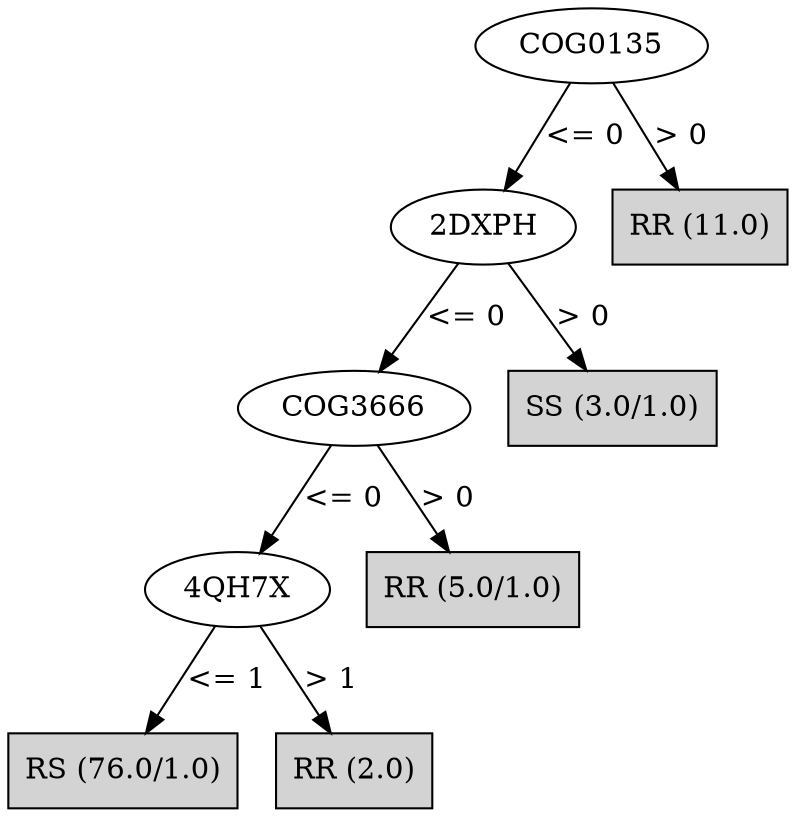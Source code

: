 digraph J48Tree {
N0 [label="COG0135" ]
N0->N1 [label="<= 0"]
N1 [label="2DXPH" ]
N1->N2 [label="<= 0"]
N2 [label="COG3666" ]
N2->N3 [label="<= 0"]
N3 [label="4QH7X" ]
N3->N4 [label="<= 1"]
N4 [label="RS (76.0/1.0)" shape=box style=filled ]
N3->N5 [label="> 1"]
N5 [label="RR (2.0)" shape=box style=filled ]
N2->N6 [label="> 0"]
N6 [label="RR (5.0/1.0)" shape=box style=filled ]
N1->N7 [label="> 0"]
N7 [label="SS (3.0/1.0)" shape=box style=filled ]
N0->N8 [label="> 0"]
N8 [label="RR (11.0)" shape=box style=filled ]
}


